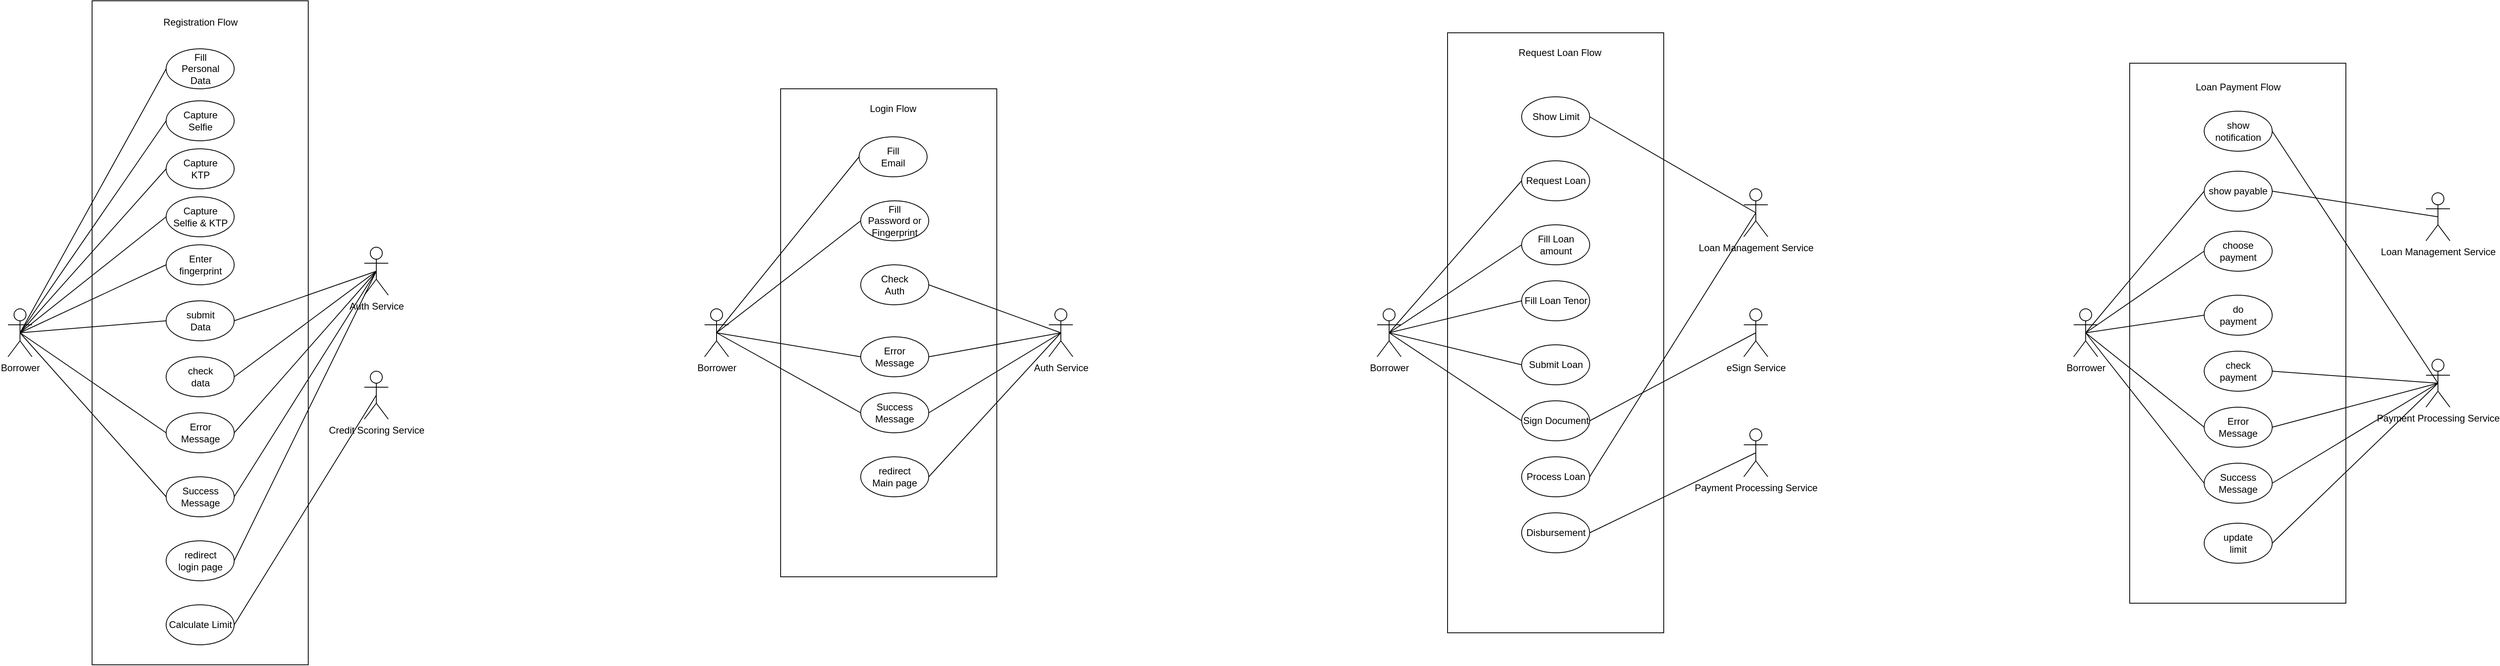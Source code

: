 <mxfile version="21.3.4" type="device">
  <diagram name="Page-1" id="trqMA6kiyU-wLQIfASnf">
    <mxGraphModel dx="2074" dy="1130" grid="1" gridSize="10" guides="1" tooltips="1" connect="1" arrows="1" fold="1" page="1" pageScale="1" pageWidth="850" pageHeight="1100" math="0" shadow="0">
      <root>
        <mxCell id="0" />
        <mxCell id="1" parent="0" />
        <mxCell id="stLxp_5td-xepopUjHBC-103" value="" style="verticalLabelPosition=bottom;verticalAlign=top;html=1;shape=mxgraph.basic.rect;fillColor2=none;strokeWidth=1;size=20;indent=5;" vertex="1" parent="1">
          <mxGeometry x="2820" y="213" width="270" height="675" as="geometry" />
        </mxCell>
        <mxCell id="stLxp_5td-xepopUjHBC-64" value="" style="group" vertex="1" connectable="0" parent="1">
          <mxGeometry x="1968" y="175" width="270" height="750" as="geometry" />
        </mxCell>
        <mxCell id="stLxp_5td-xepopUjHBC-62" value="" style="verticalLabelPosition=bottom;verticalAlign=top;html=1;shape=mxgraph.basic.rect;fillColor2=none;strokeWidth=1;size=20;indent=5;" vertex="1" parent="stLxp_5td-xepopUjHBC-64">
          <mxGeometry width="270" height="750" as="geometry" />
        </mxCell>
        <mxCell id="stLxp_5td-xepopUjHBC-63" value="Request Loan Flow" style="text;html=1;align=center;verticalAlign=middle;resizable=0;points=[];autosize=1;strokeColor=none;fillColor=none;" vertex="1" parent="stLxp_5td-xepopUjHBC-64">
          <mxGeometry x="75" y="10" width="130" height="30" as="geometry" />
        </mxCell>
        <mxCell id="stLxp_5td-xepopUjHBC-74" value="Show Limit" style="ellipse;whiteSpace=wrap;html=1;" vertex="1" parent="stLxp_5td-xepopUjHBC-64">
          <mxGeometry x="92.5" y="80" width="85" height="50" as="geometry" />
        </mxCell>
        <mxCell id="stLxp_5td-xepopUjHBC-86" value="Request Loan" style="ellipse;whiteSpace=wrap;html=1;" vertex="1" parent="stLxp_5td-xepopUjHBC-64">
          <mxGeometry x="92.5" y="160" width="85" height="50" as="geometry" />
        </mxCell>
        <mxCell id="stLxp_5td-xepopUjHBC-87" value="Fill Loan amount" style="ellipse;whiteSpace=wrap;html=1;" vertex="1" parent="stLxp_5td-xepopUjHBC-64">
          <mxGeometry x="92.5" y="240" width="85" height="50" as="geometry" />
        </mxCell>
        <mxCell id="stLxp_5td-xepopUjHBC-88" value="Fill Loan Tenor" style="ellipse;whiteSpace=wrap;html=1;" vertex="1" parent="stLxp_5td-xepopUjHBC-64">
          <mxGeometry x="92.5" y="310" width="85" height="50" as="geometry" />
        </mxCell>
        <mxCell id="stLxp_5td-xepopUjHBC-89" value="Submit Loan" style="ellipse;whiteSpace=wrap;html=1;" vertex="1" parent="stLxp_5td-xepopUjHBC-64">
          <mxGeometry x="92.5" y="390" width="85" height="50" as="geometry" />
        </mxCell>
        <mxCell id="stLxp_5td-xepopUjHBC-92" value="Sign Document" style="ellipse;whiteSpace=wrap;html=1;" vertex="1" parent="stLxp_5td-xepopUjHBC-64">
          <mxGeometry x="92.5" y="460" width="85" height="50" as="geometry" />
        </mxCell>
        <mxCell id="stLxp_5td-xepopUjHBC-36" value="Process Loan" style="ellipse;whiteSpace=wrap;html=1;" vertex="1" parent="stLxp_5td-xepopUjHBC-64">
          <mxGeometry x="92.5" y="530" width="85" height="50" as="geometry" />
        </mxCell>
        <mxCell id="stLxp_5td-xepopUjHBC-101" value="Disbursement" style="ellipse;whiteSpace=wrap;html=1;" vertex="1" parent="stLxp_5td-xepopUjHBC-64">
          <mxGeometry x="92.5" y="600" width="85" height="50" as="geometry" />
        </mxCell>
        <mxCell id="stLxp_5td-xepopUjHBC-66" value="" style="group" vertex="1" connectable="0" parent="1">
          <mxGeometry x="275" y="135" width="270" height="830" as="geometry" />
        </mxCell>
        <mxCell id="stLxp_5td-xepopUjHBC-4" value="" style="verticalLabelPosition=bottom;verticalAlign=top;html=1;shape=mxgraph.basic.rect;fillColor2=none;strokeWidth=1;size=20;indent=5;" vertex="1" parent="stLxp_5td-xepopUjHBC-66">
          <mxGeometry width="270" height="830" as="geometry" />
        </mxCell>
        <mxCell id="stLxp_5td-xepopUjHBC-8" value="Registration Flow" style="text;html=1;align=center;verticalAlign=middle;resizable=0;points=[];autosize=1;strokeColor=none;fillColor=none;" vertex="1" parent="stLxp_5td-xepopUjHBC-66">
          <mxGeometry x="75" y="11.857" width="120" height="30" as="geometry" />
        </mxCell>
        <mxCell id="stLxp_5td-xepopUjHBC-73" value="Calculate Limit" style="ellipse;whiteSpace=wrap;html=1;" vertex="1" parent="stLxp_5td-xepopUjHBC-66">
          <mxGeometry x="92.5" y="755" width="85" height="50" as="geometry" />
        </mxCell>
        <mxCell id="stLxp_5td-xepopUjHBC-18" value="Capture&lt;br&gt;Selfie" style="ellipse;whiteSpace=wrap;html=1;" vertex="1" parent="stLxp_5td-xepopUjHBC-66">
          <mxGeometry x="92.5" y="125" width="85" height="50" as="geometry" />
        </mxCell>
        <mxCell id="stLxp_5td-xepopUjHBC-19" value="Capture&lt;br&gt;KTP" style="ellipse;whiteSpace=wrap;html=1;" vertex="1" parent="stLxp_5td-xepopUjHBC-66">
          <mxGeometry x="92.5" y="185" width="85" height="50" as="geometry" />
        </mxCell>
        <mxCell id="stLxp_5td-xepopUjHBC-20" value="Capture&lt;br&gt;Selfie &amp;amp; KTP" style="ellipse;whiteSpace=wrap;html=1;" vertex="1" parent="stLxp_5td-xepopUjHBC-66">
          <mxGeometry x="92.5" y="245" width="85" height="50" as="geometry" />
        </mxCell>
        <mxCell id="stLxp_5td-xepopUjHBC-52" value="redirect&lt;br&gt;login page" style="ellipse;whiteSpace=wrap;html=1;" vertex="1" parent="stLxp_5td-xepopUjHBC-66">
          <mxGeometry x="92.5" y="675" width="85" height="50" as="geometry" />
        </mxCell>
        <mxCell id="stLxp_5td-xepopUjHBC-33" value="Success&lt;br&gt;Message" style="ellipse;whiteSpace=wrap;html=1;" vertex="1" parent="stLxp_5td-xepopUjHBC-66">
          <mxGeometry x="92.5" y="595" width="85" height="50" as="geometry" />
        </mxCell>
        <mxCell id="stLxp_5td-xepopUjHBC-25" value="Error&lt;br&gt;Message" style="ellipse;whiteSpace=wrap;html=1;" vertex="1" parent="stLxp_5td-xepopUjHBC-66">
          <mxGeometry x="92.5" y="515" width="85" height="50" as="geometry" />
        </mxCell>
        <mxCell id="stLxp_5td-xepopUjHBC-17" value="check&lt;br&gt;data" style="ellipse;whiteSpace=wrap;html=1;" vertex="1" parent="stLxp_5td-xepopUjHBC-66">
          <mxGeometry x="92.5" y="445" width="85" height="50" as="geometry" />
        </mxCell>
        <mxCell id="stLxp_5td-xepopUjHBC-9" value="submit&lt;br&gt;Data" style="ellipse;whiteSpace=wrap;html=1;" vertex="1" parent="stLxp_5td-xepopUjHBC-66">
          <mxGeometry x="92.5" y="375" width="85" height="50" as="geometry" />
        </mxCell>
        <mxCell id="stLxp_5td-xepopUjHBC-131" value="Enter&lt;br&gt;fingerprint" style="ellipse;whiteSpace=wrap;html=1;" vertex="1" parent="stLxp_5td-xepopUjHBC-66">
          <mxGeometry x="92.5" y="305" width="85" height="50" as="geometry" />
        </mxCell>
        <mxCell id="stLxp_5td-xepopUjHBC-65" value="" style="group" vertex="1" connectable="0" parent="1">
          <mxGeometry x="1135" y="245" width="270" height="610" as="geometry" />
        </mxCell>
        <mxCell id="stLxp_5td-xepopUjHBC-37" value="" style="verticalLabelPosition=bottom;verticalAlign=top;html=1;shape=mxgraph.basic.rect;fillColor2=none;strokeWidth=1;size=20;indent=5;" vertex="1" parent="stLxp_5td-xepopUjHBC-65">
          <mxGeometry width="270" height="610" as="geometry" />
        </mxCell>
        <mxCell id="stLxp_5td-xepopUjHBC-38" value="Login Flow" style="text;html=1;align=center;verticalAlign=middle;resizable=0;points=[];autosize=1;strokeColor=none;fillColor=none;" vertex="1" parent="stLxp_5td-xepopUjHBC-65">
          <mxGeometry x="100" y="10" width="80" height="30" as="geometry" />
        </mxCell>
        <mxCell id="stLxp_5td-xepopUjHBC-1" value="Borrower" style="shape=umlActor;verticalLabelPosition=bottom;verticalAlign=top;html=1;outlineConnect=0;" vertex="1" parent="1">
          <mxGeometry x="170" y="520" width="30" height="60" as="geometry" />
        </mxCell>
        <mxCell id="stLxp_5td-xepopUjHBC-5" value="Fill&lt;br&gt;Personal&lt;br&gt;Data" style="ellipse;whiteSpace=wrap;html=1;" vertex="1" parent="1">
          <mxGeometry x="367.5" y="195" width="85" height="50" as="geometry" />
        </mxCell>
        <mxCell id="stLxp_5td-xepopUjHBC-6" value="Auth Service" style="shape=umlActor;verticalLabelPosition=bottom;verticalAlign=top;html=1;outlineConnect=0;" vertex="1" parent="1">
          <mxGeometry x="615" y="443" width="30" height="60" as="geometry" />
        </mxCell>
        <mxCell id="stLxp_5td-xepopUjHBC-14" value="" style="endArrow=none;html=1;rounded=0;exitX=0.5;exitY=0.5;exitDx=0;exitDy=0;exitPerimeter=0;entryX=0;entryY=0.5;entryDx=0;entryDy=0;" edge="1" parent="1" source="stLxp_5td-xepopUjHBC-1" target="stLxp_5td-xepopUjHBC-5">
          <mxGeometry width="50" height="50" relative="1" as="geometry">
            <mxPoint x="205" y="95" as="sourcePoint" />
            <mxPoint x="255" y="45" as="targetPoint" />
          </mxGeometry>
        </mxCell>
        <mxCell id="stLxp_5td-xepopUjHBC-15" value="" style="endArrow=none;html=1;rounded=0;exitX=0.5;exitY=0.5;exitDx=0;exitDy=0;exitPerimeter=0;entryX=0;entryY=0.5;entryDx=0;entryDy=0;" edge="1" parent="1" source="stLxp_5td-xepopUjHBC-1" target="stLxp_5td-xepopUjHBC-9">
          <mxGeometry width="50" height="50" relative="1" as="geometry">
            <mxPoint x="205" y="95" as="sourcePoint" />
            <mxPoint x="255" y="45" as="targetPoint" />
          </mxGeometry>
        </mxCell>
        <mxCell id="stLxp_5td-xepopUjHBC-16" value="" style="endArrow=none;html=1;rounded=0;exitX=0.5;exitY=0.5;exitDx=0;exitDy=0;exitPerimeter=0;entryX=1;entryY=0.5;entryDx=0;entryDy=0;" edge="1" parent="1" source="stLxp_5td-xepopUjHBC-6" target="stLxp_5td-xepopUjHBC-9">
          <mxGeometry width="50" height="50" relative="1" as="geometry">
            <mxPoint x="85" y="65" as="sourcePoint" />
            <mxPoint x="135" y="15" as="targetPoint" />
          </mxGeometry>
        </mxCell>
        <mxCell id="stLxp_5td-xepopUjHBC-21" value="" style="endArrow=none;html=1;rounded=0;exitX=0.5;exitY=0.5;exitDx=0;exitDy=0;exitPerimeter=0;entryX=1;entryY=0.5;entryDx=0;entryDy=0;" edge="1" parent="1" source="stLxp_5td-xepopUjHBC-6" target="stLxp_5td-xepopUjHBC-17">
          <mxGeometry width="50" height="50" relative="1" as="geometry">
            <mxPoint x="85" y="65" as="sourcePoint" />
            <mxPoint x="135" y="15" as="targetPoint" />
          </mxGeometry>
        </mxCell>
        <mxCell id="stLxp_5td-xepopUjHBC-22" value="" style="endArrow=none;html=1;rounded=0;exitX=0.5;exitY=0.5;exitDx=0;exitDy=0;exitPerimeter=0;entryX=0;entryY=0.5;entryDx=0;entryDy=0;" edge="1" parent="1" source="stLxp_5td-xepopUjHBC-1" target="stLxp_5td-xepopUjHBC-20">
          <mxGeometry width="50" height="50" relative="1" as="geometry">
            <mxPoint x="95" y="75" as="sourcePoint" />
            <mxPoint x="145" y="25" as="targetPoint" />
          </mxGeometry>
        </mxCell>
        <mxCell id="stLxp_5td-xepopUjHBC-23" value="" style="endArrow=none;html=1;rounded=0;exitX=0.5;exitY=0.5;exitDx=0;exitDy=0;exitPerimeter=0;entryX=0;entryY=0.5;entryDx=0;entryDy=0;" edge="1" parent="1" source="stLxp_5td-xepopUjHBC-1" target="stLxp_5td-xepopUjHBC-19">
          <mxGeometry width="50" height="50" relative="1" as="geometry">
            <mxPoint x="105" y="85" as="sourcePoint" />
            <mxPoint x="155" y="35" as="targetPoint" />
          </mxGeometry>
        </mxCell>
        <mxCell id="stLxp_5td-xepopUjHBC-24" value="" style="endArrow=none;html=1;rounded=0;exitX=0.5;exitY=0.5;exitDx=0;exitDy=0;exitPerimeter=0;entryX=0;entryY=0.5;entryDx=0;entryDy=0;" edge="1" parent="1" source="stLxp_5td-xepopUjHBC-1" target="stLxp_5td-xepopUjHBC-18">
          <mxGeometry width="50" height="50" relative="1" as="geometry">
            <mxPoint x="115" y="95" as="sourcePoint" />
            <mxPoint x="165" y="45" as="targetPoint" />
          </mxGeometry>
        </mxCell>
        <mxCell id="stLxp_5td-xepopUjHBC-26" value="" style="endArrow=none;html=1;rounded=0;exitX=0.5;exitY=0.5;exitDx=0;exitDy=0;exitPerimeter=0;entryX=0;entryY=0.5;entryDx=0;entryDy=0;" edge="1" parent="1" source="stLxp_5td-xepopUjHBC-1" target="stLxp_5td-xepopUjHBC-25">
          <mxGeometry width="50" height="50" relative="1" as="geometry">
            <mxPoint x="85" y="65" as="sourcePoint" />
            <mxPoint x="135" y="15" as="targetPoint" />
          </mxGeometry>
        </mxCell>
        <mxCell id="stLxp_5td-xepopUjHBC-27" value="" style="endArrow=none;html=1;rounded=0;exitX=1;exitY=0.5;exitDx=0;exitDy=0;entryX=0.5;entryY=0.5;entryDx=0;entryDy=0;entryPerimeter=0;" edge="1" parent="1" source="stLxp_5td-xepopUjHBC-52" target="stLxp_5td-xepopUjHBC-6">
          <mxGeometry width="50" height="50" relative="1" as="geometry">
            <mxPoint x="1075" y="65" as="sourcePoint" />
            <mxPoint x="875" y="575" as="targetPoint" />
          </mxGeometry>
        </mxCell>
        <mxCell id="stLxp_5td-xepopUjHBC-28" value="" style="endArrow=none;html=1;rounded=0;exitX=1;exitY=0.5;exitDx=0;exitDy=0;entryX=0.5;entryY=0.5;entryDx=0;entryDy=0;entryPerimeter=0;" edge="1" parent="1" source="stLxp_5td-xepopUjHBC-48" target="stLxp_5td-xepopUjHBC-39">
          <mxGeometry width="50" height="50" relative="1" as="geometry">
            <mxPoint x="1050" y="205" as="sourcePoint" />
            <mxPoint x="1100" y="155" as="targetPoint" />
          </mxGeometry>
        </mxCell>
        <mxCell id="stLxp_5td-xepopUjHBC-29" value="" style="endArrow=none;html=1;rounded=0;exitX=0.5;exitY=0.5;exitDx=0;exitDy=0;exitPerimeter=0;entryX=0;entryY=0.5;entryDx=0;entryDy=0;" edge="1" parent="1" source="stLxp_5td-xepopUjHBC-35" target="stLxp_5td-xepopUjHBC-44">
          <mxGeometry width="50" height="50" relative="1" as="geometry">
            <mxPoint x="910" y="200" as="sourcePoint" />
            <mxPoint x="960" y="150" as="targetPoint" />
          </mxGeometry>
        </mxCell>
        <mxCell id="stLxp_5td-xepopUjHBC-30" value="" style="endArrow=none;html=1;rounded=0;entryX=0.5;entryY=0.5;entryDx=0;entryDy=0;entryPerimeter=0;exitX=1;exitY=0.5;exitDx=0;exitDy=0;" edge="1" parent="1" source="stLxp_5td-xepopUjHBC-33" target="stLxp_5td-xepopUjHBC-6">
          <mxGeometry width="50" height="50" relative="1" as="geometry">
            <mxPoint x="115" y="95" as="sourcePoint" />
            <mxPoint x="165" y="45" as="targetPoint" />
          </mxGeometry>
        </mxCell>
        <mxCell id="stLxp_5td-xepopUjHBC-31" value="" style="endArrow=none;html=1;rounded=0;entryX=0.5;entryY=0.5;entryDx=0;entryDy=0;entryPerimeter=0;exitX=0;exitY=0.5;exitDx=0;exitDy=0;" edge="1" parent="1" source="stLxp_5td-xepopUjHBC-33" target="stLxp_5td-xepopUjHBC-1">
          <mxGeometry width="50" height="50" relative="1" as="geometry">
            <mxPoint x="125" y="105" as="sourcePoint" />
            <mxPoint x="175" y="55" as="targetPoint" />
          </mxGeometry>
        </mxCell>
        <mxCell id="stLxp_5td-xepopUjHBC-32" value="" style="endArrow=none;html=1;rounded=0;entryX=0.5;entryY=0.5;entryDx=0;entryDy=0;entryPerimeter=0;exitX=1;exitY=0.5;exitDx=0;exitDy=0;" edge="1" parent="1" source="stLxp_5td-xepopUjHBC-25" target="stLxp_5td-xepopUjHBC-6">
          <mxGeometry width="50" height="50" relative="1" as="geometry">
            <mxPoint x="135" y="115" as="sourcePoint" />
            <mxPoint x="185" y="65" as="targetPoint" />
          </mxGeometry>
        </mxCell>
        <mxCell id="stLxp_5td-xepopUjHBC-35" value="Borrower" style="shape=umlActor;verticalLabelPosition=bottom;verticalAlign=top;html=1;outlineConnect=0;" vertex="1" parent="1">
          <mxGeometry x="1040" y="520" width="30" height="60" as="geometry" />
        </mxCell>
        <mxCell id="stLxp_5td-xepopUjHBC-39" value="Auth Service" style="shape=umlActor;verticalLabelPosition=bottom;verticalAlign=top;html=1;outlineConnect=0;" vertex="1" parent="1">
          <mxGeometry x="1470" y="520" width="30" height="60" as="geometry" />
        </mxCell>
        <mxCell id="stLxp_5td-xepopUjHBC-43" value="Fill&lt;br&gt;Email" style="ellipse;whiteSpace=wrap;html=1;" vertex="1" parent="1">
          <mxGeometry x="1233" y="305" width="85" height="50" as="geometry" />
        </mxCell>
        <mxCell id="stLxp_5td-xepopUjHBC-44" value="Fill&lt;br&gt;Password or&lt;br&gt;Fingerprint" style="ellipse;whiteSpace=wrap;html=1;" vertex="1" parent="1">
          <mxGeometry x="1235" y="385" width="85" height="50" as="geometry" />
        </mxCell>
        <mxCell id="stLxp_5td-xepopUjHBC-47" value="" style="endArrow=none;html=1;rounded=0;exitX=0.5;exitY=0.5;exitDx=0;exitDy=0;exitPerimeter=0;entryX=0;entryY=0.5;entryDx=0;entryDy=0;" edge="1" parent="1" source="stLxp_5td-xepopUjHBC-35" target="stLxp_5td-xepopUjHBC-43">
          <mxGeometry width="50" height="50" relative="1" as="geometry">
            <mxPoint x="920" y="210" as="sourcePoint" />
            <mxPoint x="970" y="160" as="targetPoint" />
          </mxGeometry>
        </mxCell>
        <mxCell id="stLxp_5td-xepopUjHBC-48" value="Check&lt;br&gt;Auth" style="ellipse;whiteSpace=wrap;html=1;" vertex="1" parent="1">
          <mxGeometry x="1235" y="465" width="85" height="50" as="geometry" />
        </mxCell>
        <mxCell id="stLxp_5td-xepopUjHBC-50" value="Error&lt;br&gt;Message" style="ellipse;whiteSpace=wrap;html=1;" vertex="1" parent="1">
          <mxGeometry x="1235" y="555" width="85" height="50" as="geometry" />
        </mxCell>
        <mxCell id="stLxp_5td-xepopUjHBC-51" value="Success&lt;br&gt;Message" style="ellipse;whiteSpace=wrap;html=1;" vertex="1" parent="1">
          <mxGeometry x="1235" y="625" width="85" height="50" as="geometry" />
        </mxCell>
        <mxCell id="stLxp_5td-xepopUjHBC-53" value="redirect&lt;br&gt;Main page" style="ellipse;whiteSpace=wrap;html=1;" vertex="1" parent="1">
          <mxGeometry x="1235" y="705" width="85" height="50" as="geometry" />
        </mxCell>
        <mxCell id="stLxp_5td-xepopUjHBC-54" value="" style="endArrow=none;html=1;rounded=0;exitX=0.5;exitY=0.5;exitDx=0;exitDy=0;exitPerimeter=0;entryX=0;entryY=0.5;entryDx=0;entryDy=0;" edge="1" parent="1" source="stLxp_5td-xepopUjHBC-35" target="stLxp_5td-xepopUjHBC-50">
          <mxGeometry width="50" height="50" relative="1" as="geometry">
            <mxPoint x="1040" y="195" as="sourcePoint" />
            <mxPoint x="1090" y="145" as="targetPoint" />
          </mxGeometry>
        </mxCell>
        <mxCell id="stLxp_5td-xepopUjHBC-55" value="" style="endArrow=none;html=1;rounded=0;exitX=1;exitY=0.5;exitDx=0;exitDy=0;entryX=0.5;entryY=0.5;entryDx=0;entryDy=0;entryPerimeter=0;" edge="1" parent="1" source="stLxp_5td-xepopUjHBC-50" target="stLxp_5td-xepopUjHBC-39">
          <mxGeometry width="50" height="50" relative="1" as="geometry">
            <mxPoint x="1050" y="205" as="sourcePoint" />
            <mxPoint x="1100" y="155" as="targetPoint" />
          </mxGeometry>
        </mxCell>
        <mxCell id="stLxp_5td-xepopUjHBC-56" value="" style="endArrow=none;html=1;rounded=0;exitX=0;exitY=0.5;exitDx=0;exitDy=0;entryX=0.5;entryY=0.5;entryDx=0;entryDy=0;entryPerimeter=0;" edge="1" parent="1" source="stLxp_5td-xepopUjHBC-51" target="stLxp_5td-xepopUjHBC-35">
          <mxGeometry width="50" height="50" relative="1" as="geometry">
            <mxPoint x="1060" y="215" as="sourcePoint" />
            <mxPoint x="1110" y="165" as="targetPoint" />
          </mxGeometry>
        </mxCell>
        <mxCell id="stLxp_5td-xepopUjHBC-57" value="" style="endArrow=none;html=1;rounded=0;entryX=0.5;entryY=0.5;entryDx=0;entryDy=0;entryPerimeter=0;exitX=1;exitY=0.5;exitDx=0;exitDy=0;" edge="1" parent="1" source="stLxp_5td-xepopUjHBC-73" target="stLxp_5td-xepopUjHBC-71">
          <mxGeometry width="50" height="50" relative="1" as="geometry">
            <mxPoint x="685" y="785" as="sourcePoint" />
            <mxPoint x="735" y="735" as="targetPoint" />
          </mxGeometry>
        </mxCell>
        <mxCell id="stLxp_5td-xepopUjHBC-59" value="" style="endArrow=none;html=1;rounded=0;exitX=1;exitY=0.5;exitDx=0;exitDy=0;entryX=0.5;entryY=0.5;entryDx=0;entryDy=0;entryPerimeter=0;" edge="1" parent="1" source="stLxp_5td-xepopUjHBC-53" target="stLxp_5td-xepopUjHBC-39">
          <mxGeometry width="50" height="50" relative="1" as="geometry">
            <mxPoint x="1060" y="215" as="sourcePoint" />
            <mxPoint x="1110" y="165" as="targetPoint" />
          </mxGeometry>
        </mxCell>
        <mxCell id="stLxp_5td-xepopUjHBC-61" value="" style="endArrow=none;html=1;rounded=0;exitX=1;exitY=0.5;exitDx=0;exitDy=0;entryX=0.5;entryY=0.5;entryDx=0;entryDy=0;entryPerimeter=0;" edge="1" parent="1" source="stLxp_5td-xepopUjHBC-51" target="stLxp_5td-xepopUjHBC-39">
          <mxGeometry width="50" height="50" relative="1" as="geometry">
            <mxPoint x="1080" y="235" as="sourcePoint" />
            <mxPoint x="1130" y="185" as="targetPoint" />
          </mxGeometry>
        </mxCell>
        <mxCell id="stLxp_5td-xepopUjHBC-67" value="Borrower" style="shape=umlActor;verticalLabelPosition=bottom;verticalAlign=top;html=1;outlineConnect=0;" vertex="1" parent="1">
          <mxGeometry x="1880" y="520" width="30" height="60" as="geometry" />
        </mxCell>
        <mxCell id="stLxp_5td-xepopUjHBC-68" value="Loan Management Service" style="shape=umlActor;verticalLabelPosition=bottom;verticalAlign=top;html=1;outlineConnect=0;" vertex="1" parent="1">
          <mxGeometry x="2338" y="370" width="30" height="60" as="geometry" />
        </mxCell>
        <mxCell id="stLxp_5td-xepopUjHBC-69" value="Payment Processing Service" style="shape=umlActor;verticalLabelPosition=bottom;verticalAlign=top;html=1;outlineConnect=0;" vertex="1" parent="1">
          <mxGeometry x="2338" y="670" width="30" height="60" as="geometry" />
        </mxCell>
        <mxCell id="stLxp_5td-xepopUjHBC-70" value="eSign Service" style="shape=umlActor;verticalLabelPosition=bottom;verticalAlign=top;html=1;outlineConnect=0;" vertex="1" parent="1">
          <mxGeometry x="2338" y="520" width="30" height="60" as="geometry" />
        </mxCell>
        <mxCell id="stLxp_5td-xepopUjHBC-71" value="Credit Scoring Service" style="shape=umlActor;verticalLabelPosition=bottom;verticalAlign=top;html=1;outlineConnect=0;" vertex="1" parent="1">
          <mxGeometry x="615" y="598" width="30" height="60" as="geometry" />
        </mxCell>
        <mxCell id="stLxp_5td-xepopUjHBC-82" value="" style="endArrow=none;html=1;rounded=0;exitX=0.5;exitY=0.5;exitDx=0;exitDy=0;exitPerimeter=0;entryX=0;entryY=0.5;entryDx=0;entryDy=0;" edge="1" parent="1" source="stLxp_5td-xepopUjHBC-67" target="stLxp_5td-xepopUjHBC-88">
          <mxGeometry width="50" height="50" relative="1" as="geometry">
            <mxPoint x="1828" y="165" as="sourcePoint" />
            <mxPoint x="1878" y="115" as="targetPoint" />
          </mxGeometry>
        </mxCell>
        <mxCell id="stLxp_5td-xepopUjHBC-83" value="" style="endArrow=none;html=1;rounded=0;exitX=0.5;exitY=0.5;exitDx=0;exitDy=0;exitPerimeter=0;entryX=0;entryY=0.5;entryDx=0;entryDy=0;" edge="1" parent="1" source="stLxp_5td-xepopUjHBC-67" target="stLxp_5td-xepopUjHBC-87">
          <mxGeometry width="50" height="50" relative="1" as="geometry">
            <mxPoint x="1838" y="175" as="sourcePoint" />
            <mxPoint x="1888" y="125" as="targetPoint" />
          </mxGeometry>
        </mxCell>
        <mxCell id="stLxp_5td-xepopUjHBC-84" value="" style="endArrow=none;html=1;rounded=0;exitX=0.5;exitY=0.5;exitDx=0;exitDy=0;exitPerimeter=0;entryX=0;entryY=0.5;entryDx=0;entryDy=0;" edge="1" parent="1" source="stLxp_5td-xepopUjHBC-67" target="stLxp_5td-xepopUjHBC-86">
          <mxGeometry width="50" height="50" relative="1" as="geometry">
            <mxPoint x="1848" y="185" as="sourcePoint" />
            <mxPoint x="1898" y="135" as="targetPoint" />
          </mxGeometry>
        </mxCell>
        <mxCell id="stLxp_5td-xepopUjHBC-85" value="" style="endArrow=none;html=1;rounded=0;entryX=0.5;entryY=0.5;entryDx=0;entryDy=0;entryPerimeter=0;exitX=1;exitY=0.5;exitDx=0;exitDy=0;" edge="1" parent="1" source="stLxp_5td-xepopUjHBC-74" target="stLxp_5td-xepopUjHBC-68">
          <mxGeometry width="50" height="50" relative="1" as="geometry">
            <mxPoint x="1858" y="195" as="sourcePoint" />
            <mxPoint x="1908" y="145" as="targetPoint" />
          </mxGeometry>
        </mxCell>
        <mxCell id="stLxp_5td-xepopUjHBC-90" value="" style="endArrow=none;html=1;rounded=0;exitX=0.5;exitY=0.5;exitDx=0;exitDy=0;exitPerimeter=0;entryX=0;entryY=0.5;entryDx=0;entryDy=0;" edge="1" parent="1" source="stLxp_5td-xepopUjHBC-67" target="stLxp_5td-xepopUjHBC-92">
          <mxGeometry width="50" height="50" relative="1" as="geometry">
            <mxPoint x="1828" y="165" as="sourcePoint" />
            <mxPoint x="1878" y="115" as="targetPoint" />
          </mxGeometry>
        </mxCell>
        <mxCell id="stLxp_5td-xepopUjHBC-91" value="" style="endArrow=none;html=1;rounded=0;exitX=0.5;exitY=0.5;exitDx=0;exitDy=0;exitPerimeter=0;entryX=0;entryY=0.5;entryDx=0;entryDy=0;" edge="1" parent="1" source="stLxp_5td-xepopUjHBC-67" target="stLxp_5td-xepopUjHBC-89">
          <mxGeometry width="50" height="50" relative="1" as="geometry">
            <mxPoint x="1838" y="175" as="sourcePoint" />
            <mxPoint x="1888" y="125" as="targetPoint" />
          </mxGeometry>
        </mxCell>
        <mxCell id="stLxp_5td-xepopUjHBC-94" value="" style="endArrow=none;html=1;rounded=0;entryX=0.5;entryY=0.5;entryDx=0;entryDy=0;entryPerimeter=0;exitX=1;exitY=0.5;exitDx=0;exitDy=0;" edge="1" parent="1" source="stLxp_5td-xepopUjHBC-92" target="stLxp_5td-xepopUjHBC-70">
          <mxGeometry width="50" height="50" relative="1" as="geometry">
            <mxPoint x="1828" y="165" as="sourcePoint" />
            <mxPoint x="1878" y="115" as="targetPoint" />
          </mxGeometry>
        </mxCell>
        <mxCell id="stLxp_5td-xepopUjHBC-99" value="" style="endArrow=none;html=1;rounded=0;entryX=0.5;entryY=0.5;entryDx=0;entryDy=0;entryPerimeter=0;exitX=1;exitY=0.5;exitDx=0;exitDy=0;" edge="1" parent="1" source="stLxp_5td-xepopUjHBC-101" target="stLxp_5td-xepopUjHBC-69">
          <mxGeometry width="50" height="50" relative="1" as="geometry">
            <mxPoint x="1828" y="165" as="sourcePoint" />
            <mxPoint x="1878" y="115" as="targetPoint" />
          </mxGeometry>
        </mxCell>
        <mxCell id="stLxp_5td-xepopUjHBC-100" value="" style="endArrow=none;html=1;rounded=0;entryX=0.5;entryY=0.5;entryDx=0;entryDy=0;entryPerimeter=0;exitX=1;exitY=0.5;exitDx=0;exitDy=0;" edge="1" parent="1" source="stLxp_5td-xepopUjHBC-36" target="stLxp_5td-xepopUjHBC-68">
          <mxGeometry width="50" height="50" relative="1" as="geometry">
            <mxPoint x="1838" y="175" as="sourcePoint" />
            <mxPoint x="1888" y="125" as="targetPoint" />
          </mxGeometry>
        </mxCell>
        <mxCell id="stLxp_5td-xepopUjHBC-102" value="Loan Payment Flow" style="text;html=1;align=center;verticalAlign=middle;resizable=0;points=[];autosize=1;strokeColor=none;fillColor=none;" vertex="1" parent="1">
          <mxGeometry x="2890" y="228" width="130" height="30" as="geometry" />
        </mxCell>
        <mxCell id="stLxp_5td-xepopUjHBC-104" value="show notification" style="ellipse;whiteSpace=wrap;html=1;" vertex="1" parent="1">
          <mxGeometry x="2913" y="273" width="85" height="50" as="geometry" />
        </mxCell>
        <mxCell id="stLxp_5td-xepopUjHBC-111" value="Borrower" style="shape=umlActor;verticalLabelPosition=bottom;verticalAlign=top;html=1;outlineConnect=0;" vertex="1" parent="1">
          <mxGeometry x="2750" y="520" width="30" height="60" as="geometry" />
        </mxCell>
        <mxCell id="stLxp_5td-xepopUjHBC-112" value="Payment Processing Service" style="shape=umlActor;verticalLabelPosition=bottom;verticalAlign=top;html=1;outlineConnect=0;" vertex="1" parent="1">
          <mxGeometry x="3190" y="583" width="30" height="60" as="geometry" />
        </mxCell>
        <mxCell id="stLxp_5td-xepopUjHBC-113" value="" style="endArrow=none;html=1;rounded=0;entryX=0;entryY=0.5;entryDx=0;entryDy=0;exitX=0.5;exitY=0.5;exitDx=0;exitDy=0;exitPerimeter=0;" edge="1" parent="1" source="stLxp_5td-xepopUjHBC-111" target="stLxp_5td-xepopUjHBC-120">
          <mxGeometry width="50" height="50" relative="1" as="geometry">
            <mxPoint x="2690" y="78" as="sourcePoint" />
            <mxPoint x="2740" y="28" as="targetPoint" />
          </mxGeometry>
        </mxCell>
        <mxCell id="stLxp_5td-xepopUjHBC-114" value="" style="endArrow=none;html=1;rounded=0;entryX=0;entryY=0.5;entryDx=0;entryDy=0;exitX=0.5;exitY=0.5;exitDx=0;exitDy=0;exitPerimeter=0;" edge="1" parent="1" source="stLxp_5td-xepopUjHBC-111" target="stLxp_5td-xepopUjHBC-119">
          <mxGeometry width="50" height="50" relative="1" as="geometry">
            <mxPoint x="2700" y="88" as="sourcePoint" />
            <mxPoint x="2750" y="38" as="targetPoint" />
          </mxGeometry>
        </mxCell>
        <mxCell id="stLxp_5td-xepopUjHBC-115" value="" style="endArrow=none;html=1;rounded=0;entryX=0;entryY=0.5;entryDx=0;entryDy=0;exitX=0.5;exitY=0.5;exitDx=0;exitDy=0;exitPerimeter=0;" edge="1" parent="1" source="stLxp_5td-xepopUjHBC-111" target="stLxp_5td-xepopUjHBC-118">
          <mxGeometry width="50" height="50" relative="1" as="geometry">
            <mxPoint x="2710" y="98" as="sourcePoint" />
            <mxPoint x="2760" y="48" as="targetPoint" />
          </mxGeometry>
        </mxCell>
        <mxCell id="stLxp_5td-xepopUjHBC-116" value="" style="endArrow=none;html=1;rounded=0;entryX=0.5;entryY=0.5;entryDx=0;entryDy=0;entryPerimeter=0;exitX=1;exitY=0.5;exitDx=0;exitDy=0;" edge="1" parent="1" source="stLxp_5td-xepopUjHBC-118" target="stLxp_5td-xepopUjHBC-134">
          <mxGeometry width="50" height="50" relative="1" as="geometry">
            <mxPoint x="2720" y="108" as="sourcePoint" />
            <mxPoint x="2770" y="58" as="targetPoint" />
          </mxGeometry>
        </mxCell>
        <mxCell id="stLxp_5td-xepopUjHBC-117" value="" style="endArrow=none;html=1;rounded=0;entryX=0.5;entryY=0.5;entryDx=0;entryDy=0;entryPerimeter=0;exitX=1;exitY=0.5;exitDx=0;exitDy=0;" edge="1" parent="1" source="stLxp_5td-xepopUjHBC-104" target="stLxp_5td-xepopUjHBC-112">
          <mxGeometry width="50" height="50" relative="1" as="geometry">
            <mxPoint x="2730" y="118" as="sourcePoint" />
            <mxPoint x="2780" y="68" as="targetPoint" />
          </mxGeometry>
        </mxCell>
        <mxCell id="stLxp_5td-xepopUjHBC-118" value="show payable" style="ellipse;whiteSpace=wrap;html=1;" vertex="1" parent="1">
          <mxGeometry x="2913" y="348" width="85" height="50" as="geometry" />
        </mxCell>
        <mxCell id="stLxp_5td-xepopUjHBC-119" value="choose payment" style="ellipse;whiteSpace=wrap;html=1;" vertex="1" parent="1">
          <mxGeometry x="2913" y="423" width="85" height="50" as="geometry" />
        </mxCell>
        <mxCell id="stLxp_5td-xepopUjHBC-120" value="do&lt;br&gt;payment" style="ellipse;whiteSpace=wrap;html=1;" vertex="1" parent="1">
          <mxGeometry x="2913" y="503" width="85" height="50" as="geometry" />
        </mxCell>
        <mxCell id="stLxp_5td-xepopUjHBC-121" value="check&lt;br&gt;payment" style="ellipse;whiteSpace=wrap;html=1;" vertex="1" parent="1">
          <mxGeometry x="2913" y="573" width="85" height="50" as="geometry" />
        </mxCell>
        <mxCell id="stLxp_5td-xepopUjHBC-122" value="" style="endArrow=none;html=1;rounded=0;entryX=0.5;entryY=0.5;entryDx=0;entryDy=0;entryPerimeter=0;exitX=1;exitY=0.5;exitDx=0;exitDy=0;" edge="1" parent="1" source="stLxp_5td-xepopUjHBC-127" target="stLxp_5td-xepopUjHBC-112">
          <mxGeometry width="50" height="50" relative="1" as="geometry">
            <mxPoint x="2690" y="78" as="sourcePoint" />
            <mxPoint x="2740" y="28" as="targetPoint" />
          </mxGeometry>
        </mxCell>
        <mxCell id="stLxp_5td-xepopUjHBC-123" value="" style="endArrow=none;html=1;rounded=0;entryX=0.5;entryY=0.5;entryDx=0;entryDy=0;entryPerimeter=0;exitX=0;exitY=0.5;exitDx=0;exitDy=0;" edge="1" parent="1" source="stLxp_5td-xepopUjHBC-126" target="stLxp_5td-xepopUjHBC-111">
          <mxGeometry width="50" height="50" relative="1" as="geometry">
            <mxPoint x="2700" y="88" as="sourcePoint" />
            <mxPoint x="2750" y="38" as="targetPoint" />
          </mxGeometry>
        </mxCell>
        <mxCell id="stLxp_5td-xepopUjHBC-124" value="" style="endArrow=none;html=1;rounded=0;entryX=0.5;entryY=0.5;entryDx=0;entryDy=0;entryPerimeter=0;exitX=1;exitY=0.5;exitDx=0;exitDy=0;" edge="1" parent="1" source="stLxp_5td-xepopUjHBC-126" target="stLxp_5td-xepopUjHBC-112">
          <mxGeometry width="50" height="50" relative="1" as="geometry">
            <mxPoint x="2710" y="98" as="sourcePoint" />
            <mxPoint x="2760" y="48" as="targetPoint" />
          </mxGeometry>
        </mxCell>
        <mxCell id="stLxp_5td-xepopUjHBC-125" value="" style="endArrow=none;html=1;rounded=0;entryX=0.5;entryY=0.5;entryDx=0;entryDy=0;entryPerimeter=0;exitX=1;exitY=0.5;exitDx=0;exitDy=0;" edge="1" parent="1" source="stLxp_5td-xepopUjHBC-121" target="stLxp_5td-xepopUjHBC-112">
          <mxGeometry width="50" height="50" relative="1" as="geometry">
            <mxPoint x="2720" y="108" as="sourcePoint" />
            <mxPoint x="2770" y="58" as="targetPoint" />
          </mxGeometry>
        </mxCell>
        <mxCell id="stLxp_5td-xepopUjHBC-126" value="Error&lt;br&gt;Message" style="ellipse;whiteSpace=wrap;html=1;" vertex="1" parent="1">
          <mxGeometry x="2913" y="643" width="85" height="50" as="geometry" />
        </mxCell>
        <mxCell id="stLxp_5td-xepopUjHBC-127" value="Success&lt;br&gt;Message" style="ellipse;whiteSpace=wrap;html=1;" vertex="1" parent="1">
          <mxGeometry x="2913" y="713" width="85" height="50" as="geometry" />
        </mxCell>
        <mxCell id="stLxp_5td-xepopUjHBC-128" value="" style="endArrow=none;html=1;rounded=0;entryX=0.5;entryY=0.5;entryDx=0;entryDy=0;entryPerimeter=0;exitX=1;exitY=0.5;exitDx=0;exitDy=0;" edge="1" parent="1" source="stLxp_5td-xepopUjHBC-130" target="stLxp_5td-xepopUjHBC-112">
          <mxGeometry width="50" height="50" relative="1" as="geometry">
            <mxPoint x="2690" y="78" as="sourcePoint" />
            <mxPoint x="2740" y="28" as="targetPoint" />
          </mxGeometry>
        </mxCell>
        <mxCell id="stLxp_5td-xepopUjHBC-129" value="" style="endArrow=none;html=1;rounded=0;entryX=0.5;entryY=0.5;entryDx=0;entryDy=0;entryPerimeter=0;exitX=0;exitY=0.5;exitDx=0;exitDy=0;" edge="1" parent="1" source="stLxp_5td-xepopUjHBC-127" target="stLxp_5td-xepopUjHBC-111">
          <mxGeometry width="50" height="50" relative="1" as="geometry">
            <mxPoint x="2700" y="88" as="sourcePoint" />
            <mxPoint x="2750" y="38" as="targetPoint" />
          </mxGeometry>
        </mxCell>
        <mxCell id="stLxp_5td-xepopUjHBC-130" value="update&lt;br&gt;limit" style="ellipse;whiteSpace=wrap;html=1;" vertex="1" parent="1">
          <mxGeometry x="2913" y="788" width="85" height="50" as="geometry" />
        </mxCell>
        <mxCell id="stLxp_5td-xepopUjHBC-132" value="" style="endArrow=none;html=1;rounded=0;exitX=0.5;exitY=0.5;exitDx=0;exitDy=0;exitPerimeter=0;entryX=0;entryY=0.5;entryDx=0;entryDy=0;" edge="1" parent="1" source="stLxp_5td-xepopUjHBC-1" target="stLxp_5td-xepopUjHBC-131">
          <mxGeometry width="50" height="50" relative="1" as="geometry">
            <mxPoint x="230" y="440" as="sourcePoint" />
            <mxPoint x="378" y="230" as="targetPoint" />
          </mxGeometry>
        </mxCell>
        <mxCell id="stLxp_5td-xepopUjHBC-134" value="Loan Management Service" style="shape=umlActor;verticalLabelPosition=bottom;verticalAlign=top;html=1;outlineConnect=0;" vertex="1" parent="1">
          <mxGeometry x="3190" y="375" width="30" height="60" as="geometry" />
        </mxCell>
      </root>
    </mxGraphModel>
  </diagram>
</mxfile>
